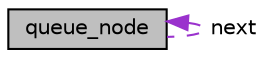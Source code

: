 digraph "queue_node"
{
 // LATEX_PDF_SIZE
  edge [fontname="Helvetica",fontsize="10",labelfontname="Helvetica",labelfontsize="10"];
  node [fontname="Helvetica",fontsize="10",shape=record];
  Node1 [label="queue_node",height=0.2,width=0.4,color="black", fillcolor="grey75", style="filled", fontcolor="black",tooltip="Data Structure for a Single Node."];
  Node1 -> Node1 [dir="back",color="darkorchid3",fontsize="10",style="dashed",label=" next" ];
}
